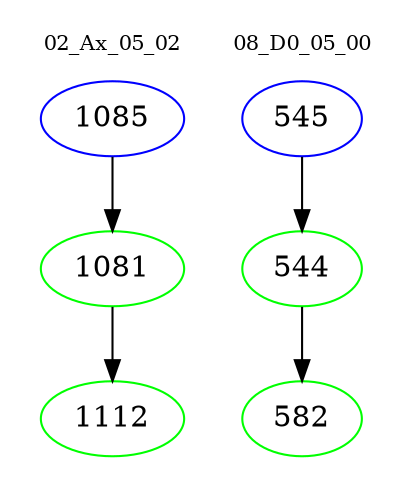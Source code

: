 digraph{
subgraph cluster_0 {
color = white
label = "02_Ax_05_02";
fontsize=10;
T0_1085 [label="1085", color="blue"]
T0_1085 -> T0_1081 [color="black"]
T0_1081 [label="1081", color="green"]
T0_1081 -> T0_1112 [color="black"]
T0_1112 [label="1112", color="green"]
}
subgraph cluster_1 {
color = white
label = "08_D0_05_00";
fontsize=10;
T1_545 [label="545", color="blue"]
T1_545 -> T1_544 [color="black"]
T1_544 [label="544", color="green"]
T1_544 -> T1_582 [color="black"]
T1_582 [label="582", color="green"]
}
}
